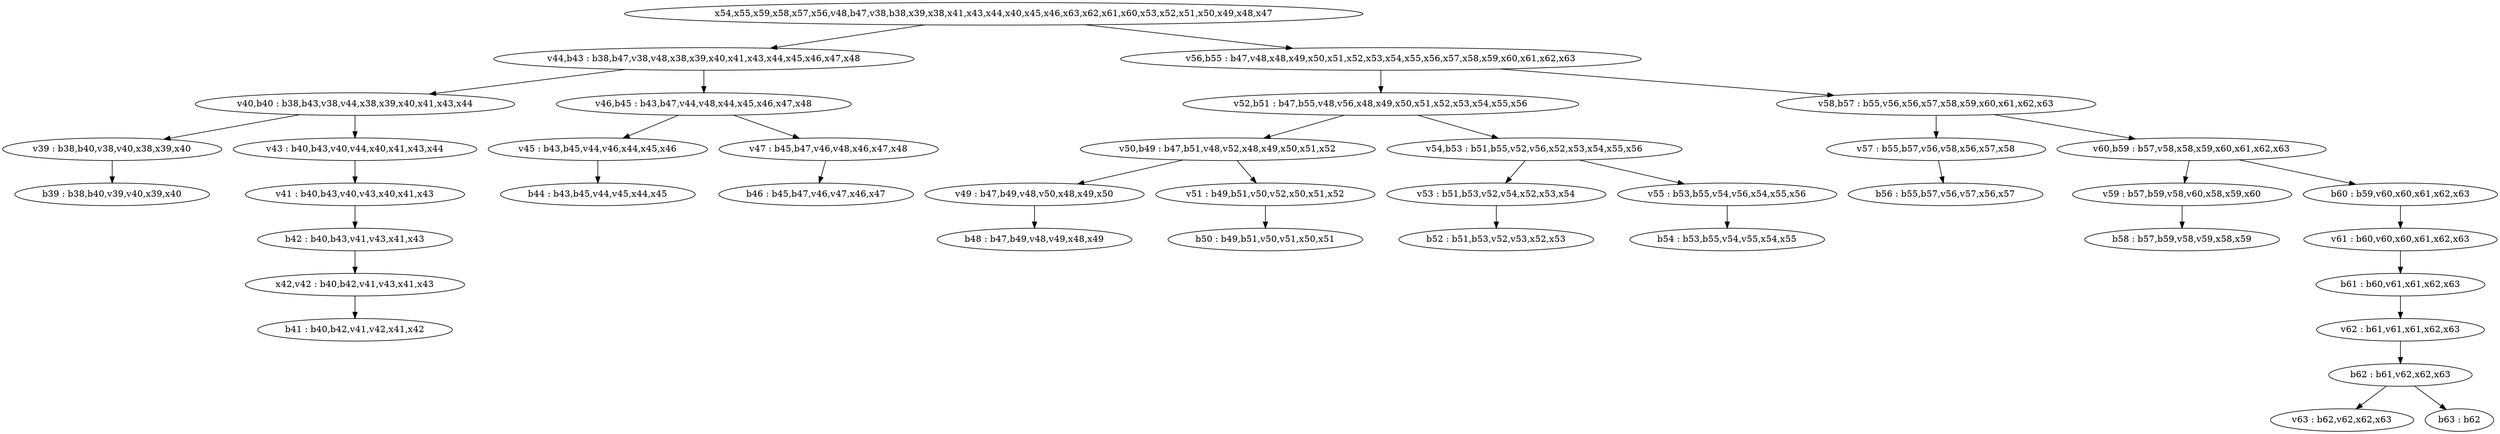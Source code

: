 digraph G{
2009[label="x54,x55,x59,x58,x57,x56,v48,b47,v38,b38,x39,x38,x41,x43,x44,x40,x45,x46,x63,x62,x61,x60,x53,x52,x51,x50,x49,x48,x47"];
2009->2010
2010[label="v44,b43 : b38,b47,v38,v48,x38,x39,x40,x41,x43,x44,x45,x46,x47,x48"];
2010->2011
2011[label="v40,b40 : b38,b43,v38,v44,x38,x39,x40,x41,x43,x44"];
2011->2012
2012[label="v39 : b38,b40,v38,v40,x38,x39,x40"];
2012->2013
2013[label="b39 : b38,b40,v39,v40,x39,x40"];
2011->2014
2014[label="v43 : b40,b43,v40,v44,x40,x41,x43,x44"];
2014->2015
2015[label="v41 : b40,b43,v40,v43,x40,x41,x43"];
2015->2016
2016[label="b42 : b40,b43,v41,v43,x41,x43"];
2016->2017
2017[label="x42,v42 : b40,b42,v41,v43,x41,x43"];
2017->2018
2018[label="b41 : b40,b42,v41,v42,x41,x42"];
2010->2019
2019[label="v46,b45 : b43,b47,v44,v48,x44,x45,x46,x47,x48"];
2019->2020
2020[label="v45 : b43,b45,v44,v46,x44,x45,x46"];
2020->2021
2021[label="b44 : b43,b45,v44,v45,x44,x45"];
2019->2022
2022[label="v47 : b45,b47,v46,v48,x46,x47,x48"];
2022->2023
2023[label="b46 : b45,b47,v46,v47,x46,x47"];
2009->2024
2024[label="v56,b55 : b47,v48,x48,x49,x50,x51,x52,x53,x54,x55,x56,x57,x58,x59,x60,x61,x62,x63"];
2024->2025
2025[label="v52,b51 : b47,b55,v48,v56,x48,x49,x50,x51,x52,x53,x54,x55,x56"];
2025->2026
2026[label="v50,b49 : b47,b51,v48,v52,x48,x49,x50,x51,x52"];
2026->2027
2027[label="v49 : b47,b49,v48,v50,x48,x49,x50"];
2027->2028
2028[label="b48 : b47,b49,v48,v49,x48,x49"];
2026->2029
2029[label="v51 : b49,b51,v50,v52,x50,x51,x52"];
2029->2030
2030[label="b50 : b49,b51,v50,v51,x50,x51"];
2025->2031
2031[label="v54,b53 : b51,b55,v52,v56,x52,x53,x54,x55,x56"];
2031->2032
2032[label="v53 : b51,b53,v52,v54,x52,x53,x54"];
2032->2033
2033[label="b52 : b51,b53,v52,v53,x52,x53"];
2031->2034
2034[label="v55 : b53,b55,v54,v56,x54,x55,x56"];
2034->2035
2035[label="b54 : b53,b55,v54,v55,x54,x55"];
2024->2036
2036[label="v58,b57 : b55,v56,x56,x57,x58,x59,x60,x61,x62,x63"];
2036->2037
2037[label="v57 : b55,b57,v56,v58,x56,x57,x58"];
2037->2038
2038[label="b56 : b55,b57,v56,v57,x56,x57"];
2036->2039
2039[label="v60,b59 : b57,v58,x58,x59,x60,x61,x62,x63"];
2039->2040
2040[label="v59 : b57,b59,v58,v60,x58,x59,x60"];
2040->2041
2041[label="b58 : b57,b59,v58,v59,x58,x59"];
2039->2042
2042[label="b60 : b59,v60,x60,x61,x62,x63"];
2042->2043
2043[label="v61 : b60,v60,x60,x61,x62,x63"];
2043->2044
2044[label="b61 : b60,v61,x61,x62,x63"];
2044->2045
2045[label="v62 : b61,v61,x61,x62,x63"];
2045->2046
2046[label="b62 : b61,v62,x62,x63"];
2046->2047
2047[label="v63 : b62,v62,x62,x63"];
2046->2048
2048[label="b63 : b62"];
}